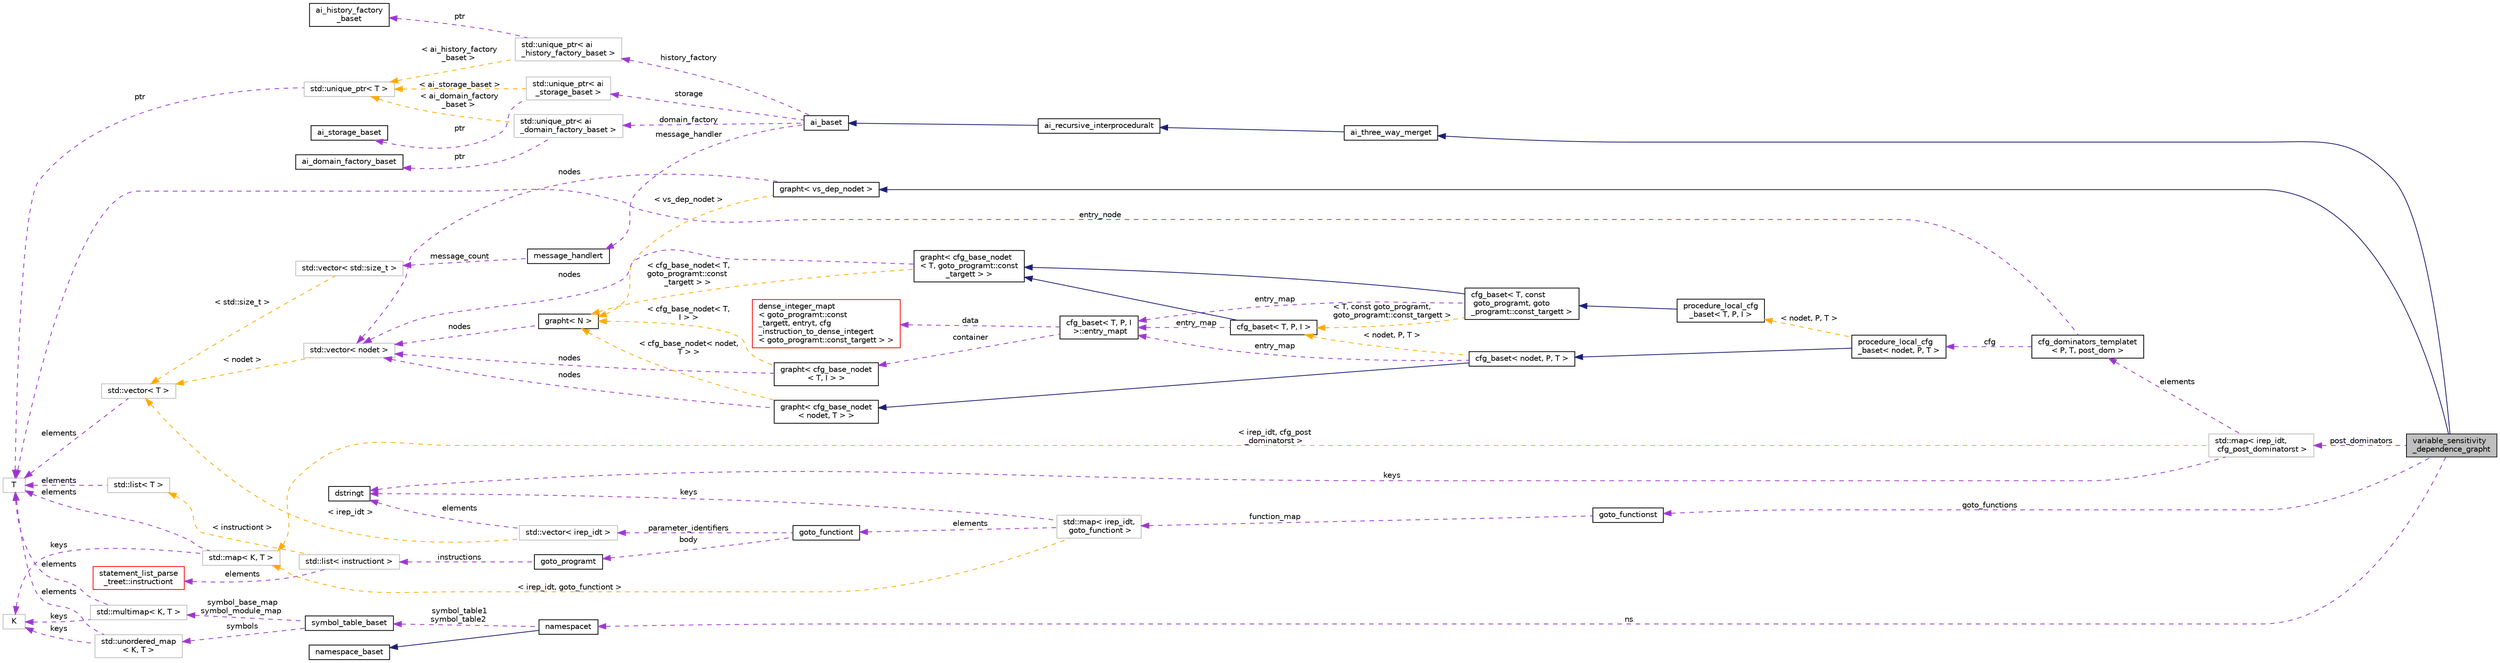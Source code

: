 digraph "variable_sensitivity_dependence_grapht"
{
 // LATEX_PDF_SIZE
  bgcolor="transparent";
  edge [fontname="Helvetica",fontsize="10",labelfontname="Helvetica",labelfontsize="10"];
  node [fontname="Helvetica",fontsize="10",shape=record];
  rankdir="LR";
  Node1 [label="variable_sensitivity\l_dependence_grapht",height=0.2,width=0.4,color="black", fillcolor="grey75", style="filled", fontcolor="black",tooltip=" "];
  Node2 -> Node1 [dir="back",color="midnightblue",fontsize="10",style="solid",fontname="Helvetica"];
  Node2 [label="ai_three_way_merget",height=0.2,width=0.4,color="black",URL="$classai__three__way__merget.html",tooltip=" "];
  Node3 -> Node2 [dir="back",color="midnightblue",fontsize="10",style="solid",fontname="Helvetica"];
  Node3 [label="ai_recursive_interproceduralt",height=0.2,width=0.4,color="black",URL="$classai__recursive__interproceduralt.html",tooltip=" "];
  Node4 -> Node3 [dir="back",color="midnightblue",fontsize="10",style="solid",fontname="Helvetica"];
  Node4 [label="ai_baset",height=0.2,width=0.4,color="black",URL="$classai__baset.html",tooltip="This is the basic interface of the abstract interpreter with default implementations of the core func..."];
  Node5 -> Node4 [dir="back",color="darkorchid3",fontsize="10",style="dashed",label=" message_handler" ,fontname="Helvetica"];
  Node5 [label="message_handlert",height=0.2,width=0.4,color="black",URL="$classmessage__handlert.html",tooltip=" "];
  Node6 -> Node5 [dir="back",color="darkorchid3",fontsize="10",style="dashed",label=" message_count" ,fontname="Helvetica"];
  Node6 [label="std::vector\< std::size_t \>",height=0.2,width=0.4,color="grey75",tooltip=" "];
  Node7 -> Node6 [dir="back",color="orange",fontsize="10",style="dashed",label=" \< std::size_t \>" ,fontname="Helvetica"];
  Node7 [label="std::vector\< T \>",height=0.2,width=0.4,color="grey75",tooltip="STL class."];
  Node8 -> Node7 [dir="back",color="darkorchid3",fontsize="10",style="dashed",label=" elements" ,fontname="Helvetica"];
  Node8 [label="T",height=0.2,width=0.4,color="grey75",tooltip=" "];
  Node9 -> Node4 [dir="back",color="darkorchid3",fontsize="10",style="dashed",label=" domain_factory" ,fontname="Helvetica"];
  Node9 [label="std::unique_ptr\< ai\l_domain_factory_baset \>",height=0.2,width=0.4,color="grey75",tooltip=" "];
  Node10 -> Node9 [dir="back",color="darkorchid3",fontsize="10",style="dashed",label=" ptr" ,fontname="Helvetica"];
  Node10 [label="ai_domain_factory_baset",height=0.2,width=0.4,color="black",URL="$classai__domain__factory__baset.html",tooltip=" "];
  Node11 -> Node9 [dir="back",color="orange",fontsize="10",style="dashed",label=" \< ai_domain_factory\l_baset \>" ,fontname="Helvetica"];
  Node11 [label="std::unique_ptr\< T \>",height=0.2,width=0.4,color="grey75",tooltip="STL class."];
  Node8 -> Node11 [dir="back",color="darkorchid3",fontsize="10",style="dashed",label=" ptr" ,fontname="Helvetica"];
  Node12 -> Node4 [dir="back",color="darkorchid3",fontsize="10",style="dashed",label=" storage" ,fontname="Helvetica"];
  Node12 [label="std::unique_ptr\< ai\l_storage_baset \>",height=0.2,width=0.4,color="grey75",tooltip=" "];
  Node13 -> Node12 [dir="back",color="darkorchid3",fontsize="10",style="dashed",label=" ptr" ,fontname="Helvetica"];
  Node13 [label="ai_storage_baset",height=0.2,width=0.4,color="black",URL="$classai__storage__baset.html",tooltip="This is the basic interface for storing domains."];
  Node11 -> Node12 [dir="back",color="orange",fontsize="10",style="dashed",label=" \< ai_storage_baset \>" ,fontname="Helvetica"];
  Node14 -> Node4 [dir="back",color="darkorchid3",fontsize="10",style="dashed",label=" history_factory" ,fontname="Helvetica"];
  Node14 [label="std::unique_ptr\< ai\l_history_factory_baset \>",height=0.2,width=0.4,color="grey75",tooltip=" "];
  Node15 -> Node14 [dir="back",color="darkorchid3",fontsize="10",style="dashed",label=" ptr" ,fontname="Helvetica"];
  Node15 [label="ai_history_factory\l_baset",height=0.2,width=0.4,color="black",URL="$classai__history__factory__baset.html",tooltip="As more detailed histories can get complex (for example, nested loops or deep, mutually recursive cal..."];
  Node11 -> Node14 [dir="back",color="orange",fontsize="10",style="dashed",label=" \< ai_history_factory\l_baset \>" ,fontname="Helvetica"];
  Node16 -> Node1 [dir="back",color="midnightblue",fontsize="10",style="solid",fontname="Helvetica"];
  Node16 [label="grapht\< vs_dep_nodet \>",height=0.2,width=0.4,color="black",URL="$classgrapht.html",tooltip=" "];
  Node17 -> Node16 [dir="back",color="darkorchid3",fontsize="10",style="dashed",label=" nodes" ,fontname="Helvetica"];
  Node17 [label="std::vector\< nodet \>",height=0.2,width=0.4,color="grey75",tooltip=" "];
  Node7 -> Node17 [dir="back",color="orange",fontsize="10",style="dashed",label=" \< nodet \>" ,fontname="Helvetica"];
  Node18 -> Node16 [dir="back",color="orange",fontsize="10",style="dashed",label=" \< vs_dep_nodet \>" ,fontname="Helvetica"];
  Node18 [label="grapht\< N \>",height=0.2,width=0.4,color="black",URL="$classgrapht.html",tooltip="A generic directed graph with a parametric node type."];
  Node17 -> Node18 [dir="back",color="darkorchid3",fontsize="10",style="dashed",label=" nodes" ,fontname="Helvetica"];
  Node19 -> Node1 [dir="back",color="darkorchid3",fontsize="10",style="dashed",label=" ns" ,fontname="Helvetica"];
  Node19 [label="namespacet",height=0.2,width=0.4,color="black",URL="$classnamespacet.html",tooltip="A namespacet is essentially one or two symbol tables bound together, to allow for symbol lookups in t..."];
  Node20 -> Node19 [dir="back",color="midnightblue",fontsize="10",style="solid",fontname="Helvetica"];
  Node20 [label="namespace_baset",height=0.2,width=0.4,color="black",URL="$classnamespace__baset.html",tooltip="Basic interface for a namespace."];
  Node21 -> Node19 [dir="back",color="darkorchid3",fontsize="10",style="dashed",label=" symbol_table1\nsymbol_table2" ,fontname="Helvetica"];
  Node21 [label="symbol_table_baset",height=0.2,width=0.4,color="black",URL="$classsymbol__table__baset.html",tooltip="The symbol table base class interface."];
  Node22 -> Node21 [dir="back",color="darkorchid3",fontsize="10",style="dashed",label=" symbol_base_map\nsymbol_module_map" ,fontname="Helvetica"];
  Node22 [label="std::multimap\< K, T \>",height=0.2,width=0.4,color="grey75",tooltip="STL class."];
  Node23 -> Node22 [dir="back",color="darkorchid3",fontsize="10",style="dashed",label=" keys" ,fontname="Helvetica"];
  Node23 [label="K",height=0.2,width=0.4,color="grey75",tooltip=" "];
  Node8 -> Node22 [dir="back",color="darkorchid3",fontsize="10",style="dashed",label=" elements" ,fontname="Helvetica"];
  Node24 -> Node21 [dir="back",color="darkorchid3",fontsize="10",style="dashed",label=" symbols" ,fontname="Helvetica"];
  Node24 [label="std::unordered_map\l\< K, T \>",height=0.2,width=0.4,color="grey75",tooltip="STL class."];
  Node23 -> Node24 [dir="back",color="darkorchid3",fontsize="10",style="dashed",label=" keys" ,fontname="Helvetica"];
  Node8 -> Node24 [dir="back",color="darkorchid3",fontsize="10",style="dashed",label=" elements" ,fontname="Helvetica"];
  Node25 -> Node1 [dir="back",color="darkorchid3",fontsize="10",style="dashed",label=" goto_functions" ,fontname="Helvetica"];
  Node25 [label="goto_functionst",height=0.2,width=0.4,color="black",URL="$classgoto__functionst.html",tooltip="A collection of goto functions."];
  Node26 -> Node25 [dir="back",color="darkorchid3",fontsize="10",style="dashed",label=" function_map" ,fontname="Helvetica"];
  Node26 [label="std::map\< irep_idt,\l goto_functiont \>",height=0.2,width=0.4,color="grey75",tooltip=" "];
  Node27 -> Node26 [dir="back",color="darkorchid3",fontsize="10",style="dashed",label=" elements" ,fontname="Helvetica"];
  Node27 [label="goto_functiont",height=0.2,width=0.4,color="black",URL="$classgoto__functiont.html",tooltip="A goto function, consisting of function body (see body) and parameter identifiers (see parameter_iden..."];
  Node28 -> Node27 [dir="back",color="darkorchid3",fontsize="10",style="dashed",label=" parameter_identifiers" ,fontname="Helvetica"];
  Node28 [label="std::vector\< irep_idt \>",height=0.2,width=0.4,color="grey75",tooltip=" "];
  Node29 -> Node28 [dir="back",color="darkorchid3",fontsize="10",style="dashed",label=" elements" ,fontname="Helvetica"];
  Node29 [label="dstringt",height=0.2,width=0.4,color="black",URL="$classdstringt.html",tooltip="dstringt has one field, an unsigned integer no which is an index into a static table of strings."];
  Node7 -> Node28 [dir="back",color="orange",fontsize="10",style="dashed",label=" \< irep_idt \>" ,fontname="Helvetica"];
  Node30 -> Node27 [dir="back",color="darkorchid3",fontsize="10",style="dashed",label=" body" ,fontname="Helvetica"];
  Node30 [label="goto_programt",height=0.2,width=0.4,color="black",URL="$classgoto__programt.html",tooltip="A generic container class for the GOTO intermediate representation of one function."];
  Node31 -> Node30 [dir="back",color="darkorchid3",fontsize="10",style="dashed",label=" instructions" ,fontname="Helvetica"];
  Node31 [label="std::list\< instructiont \>",height=0.2,width=0.4,color="grey75",tooltip=" "];
  Node32 -> Node31 [dir="back",color="darkorchid3",fontsize="10",style="dashed",label=" elements" ,fontname="Helvetica"];
  Node32 [label="statement_list_parse\l_treet::instructiont",height=0.2,width=0.4,color="red",URL="$structstatement__list__parse__treet_1_1instructiont.html",tooltip="Represents a regular Statement List instruction which consists out of one or more codet tokens."];
  Node42 -> Node31 [dir="back",color="orange",fontsize="10",style="dashed",label=" \< instructiont \>" ,fontname="Helvetica"];
  Node42 [label="std::list\< T \>",height=0.2,width=0.4,color="grey75",tooltip="STL class."];
  Node8 -> Node42 [dir="back",color="darkorchid3",fontsize="10",style="dashed",label=" elements" ,fontname="Helvetica"];
  Node29 -> Node26 [dir="back",color="darkorchid3",fontsize="10",style="dashed",label=" keys" ,fontname="Helvetica"];
  Node43 -> Node26 [dir="back",color="orange",fontsize="10",style="dashed",label=" \< irep_idt, goto_functiont \>" ,fontname="Helvetica"];
  Node43 [label="std::map\< K, T \>",height=0.2,width=0.4,color="grey75",tooltip="STL class."];
  Node23 -> Node43 [dir="back",color="darkorchid3",fontsize="10",style="dashed",label=" keys" ,fontname="Helvetica"];
  Node8 -> Node43 [dir="back",color="darkorchid3",fontsize="10",style="dashed",label=" elements" ,fontname="Helvetica"];
  Node44 -> Node1 [dir="back",color="darkorchid3",fontsize="10",style="dashed",label=" post_dominators" ,fontname="Helvetica"];
  Node44 [label="std::map\< irep_idt,\l cfg_post_dominatorst \>",height=0.2,width=0.4,color="grey75",tooltip=" "];
  Node45 -> Node44 [dir="back",color="darkorchid3",fontsize="10",style="dashed",label=" elements" ,fontname="Helvetica"];
  Node45 [label="cfg_dominators_templatet\l\< P, T, post_dom \>",height=0.2,width=0.4,color="black",URL="$classcfg__dominators__templatet.html",tooltip="Dominator graph."];
  Node46 -> Node45 [dir="back",color="darkorchid3",fontsize="10",style="dashed",label=" cfg" ,fontname="Helvetica"];
  Node46 [label="procedure_local_cfg\l_baset\< nodet, P, T \>",height=0.2,width=0.4,color="black",URL="$classprocedure__local__cfg__baset.html",tooltip=" "];
  Node47 -> Node46 [dir="back",color="midnightblue",fontsize="10",style="solid",fontname="Helvetica"];
  Node47 [label="cfg_baset\< nodet, P, T \>",height=0.2,width=0.4,color="black",URL="$classcfg__baset.html",tooltip=" "];
  Node48 -> Node47 [dir="back",color="midnightblue",fontsize="10",style="solid",fontname="Helvetica"];
  Node48 [label="grapht\< cfg_base_nodet\l\< nodet, T \> \>",height=0.2,width=0.4,color="black",URL="$classgrapht.html",tooltip=" "];
  Node17 -> Node48 [dir="back",color="darkorchid3",fontsize="10",style="dashed",label=" nodes" ,fontname="Helvetica"];
  Node18 -> Node48 [dir="back",color="orange",fontsize="10",style="dashed",label=" \< cfg_base_nodet\< nodet,\l T \> \>" ,fontname="Helvetica"];
  Node49 -> Node47 [dir="back",color="darkorchid3",fontsize="10",style="dashed",label=" entry_map" ,fontname="Helvetica"];
  Node49 [label="cfg_baset\< T, P, I\l \>::entry_mapt",height=0.2,width=0.4,color="black",URL="$classcfg__baset_1_1entry__mapt.html",tooltip=" "];
  Node50 -> Node49 [dir="back",color="darkorchid3",fontsize="10",style="dashed",label=" data" ,fontname="Helvetica"];
  Node50 [label="dense_integer_mapt\l\< goto_programt::const\l_targett, entryt, cfg\l_instruction_to_dense_integert\l\< goto_programt::const_targett \> \>",height=0.2,width=0.4,color="red",URL="$classdense__integer__mapt.html",tooltip=" "];
  Node58 -> Node49 [dir="back",color="darkorchid3",fontsize="10",style="dashed",label=" container" ,fontname="Helvetica"];
  Node58 [label="grapht\< cfg_base_nodet\l\< T, I \> \>",height=0.2,width=0.4,color="black",URL="$classgrapht.html",tooltip=" "];
  Node17 -> Node58 [dir="back",color="darkorchid3",fontsize="10",style="dashed",label=" nodes" ,fontname="Helvetica"];
  Node18 -> Node58 [dir="back",color="orange",fontsize="10",style="dashed",label=" \< cfg_base_nodet\< T,\l I \> \>" ,fontname="Helvetica"];
  Node59 -> Node47 [dir="back",color="orange",fontsize="10",style="dashed",label=" \< nodet, P, T \>" ,fontname="Helvetica"];
  Node59 [label="cfg_baset\< T, P, I \>",height=0.2,width=0.4,color="black",URL="$classcfg__baset.html",tooltip="A multi-procedural control flow graph (CFG) whose nodes store references to instructions in a GOTO pr..."];
  Node60 -> Node59 [dir="back",color="midnightblue",fontsize="10",style="solid",fontname="Helvetica"];
  Node60 [label="grapht\< cfg_base_nodet\l\< T, goto_programt::const\l_targett \> \>",height=0.2,width=0.4,color="black",URL="$classgrapht.html",tooltip=" "];
  Node17 -> Node60 [dir="back",color="darkorchid3",fontsize="10",style="dashed",label=" nodes" ,fontname="Helvetica"];
  Node18 -> Node60 [dir="back",color="orange",fontsize="10",style="dashed",label=" \< cfg_base_nodet\< T,\l goto_programt::const\l_targett \> \>" ,fontname="Helvetica"];
  Node49 -> Node59 [dir="back",color="darkorchid3",fontsize="10",style="dashed",label=" entry_map" ,fontname="Helvetica"];
  Node61 -> Node46 [dir="back",color="orange",fontsize="10",style="dashed",label=" \< nodet, P, T \>" ,fontname="Helvetica"];
  Node61 [label="procedure_local_cfg\l_baset\< T, P, I \>",height=0.2,width=0.4,color="black",URL="$classprocedure__local__cfg__baset.html",tooltip=" "];
  Node62 -> Node61 [dir="back",color="midnightblue",fontsize="10",style="solid",fontname="Helvetica"];
  Node62 [label="cfg_baset\< T, const\l goto_programt, goto\l_programt::const_targett \>",height=0.2,width=0.4,color="black",URL="$classcfg__baset.html",tooltip=" "];
  Node60 -> Node62 [dir="back",color="midnightblue",fontsize="10",style="solid",fontname="Helvetica"];
  Node49 -> Node62 [dir="back",color="darkorchid3",fontsize="10",style="dashed",label=" entry_map" ,fontname="Helvetica"];
  Node59 -> Node62 [dir="back",color="orange",fontsize="10",style="dashed",label=" \< T, const goto_programt,\l goto_programt::const_targett \>" ,fontname="Helvetica"];
  Node8 -> Node45 [dir="back",color="darkorchid3",fontsize="10",style="dashed",label=" entry_node" ,fontname="Helvetica"];
  Node29 -> Node44 [dir="back",color="darkorchid3",fontsize="10",style="dashed",label=" keys" ,fontname="Helvetica"];
  Node43 -> Node44 [dir="back",color="orange",fontsize="10",style="dashed",label=" \< irep_idt, cfg_post\l_dominatorst \>" ,fontname="Helvetica"];
}
